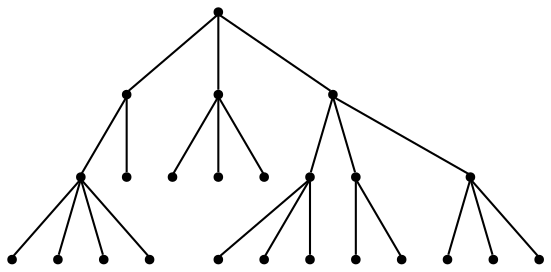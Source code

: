 graph {
  node [shape=point,comment="{\"directed\":false,\"doi\":\"10.1007/978-3-030-04414-5_2\",\"figure\":\"1 (2)\"}"]

  v0 [pos="639.9769659986375,1669.4241589824724"]
  v1 [pos="673.0770265934334,1625.0270155151081"]
  v2 [pos="628.2011223077893,1625.0270155151081"]
  v3 [pos="605.7600702296045,1625.0270155151081"]
  v4 [pos="650.6359109268308,1625.0270155151081"]
  v5 [pos="605.892365932625,1714.297446686025"]
  v6 [pos="575.8459006412046,1669.902338023089"]
  v7 [pos="516.143665245252,1714.297446686025"]
  v8 [pos="538.4482804247136,1669.902338023089"]
  v9 [pos="516.012402854019,1669.902338023089"]
  v10 [pos="493.5744427626448,1669.902338023089"]
  v11 [pos="478.7502180186724,1759.1696851935444"]
  v12 [pos="366.5594319413269,1714.297446686025"]
  v13 [pos="433.87432168158057,1669.4241589824724"]
  v14 [pos="456.17682254615386,1625.0270155151081"]
  v15 [pos="411.30301667829383,1625.0270155151081"]
  v16 [pos="433.7399355093283,1625.0270155151081"]
  v17 [pos="366.5594319413269,1669.4241589824724"]
  v18 [pos="351.46847763076846,1625.0270155151084"]
  v19 [pos="381.38574715453115,1625.0270155151081"]
  v20 [pos="299.24662472175294,1669.4241589824726"]
  v21 [pos="299.1143210701802,1625.0270155151081"]
  v22 [pos="276.6774022391458,1625.0270155151081"]
  v23 [pos="321.5543318880252,1625.0270155151081"]

  v0 -- v1 [id="-1",pos="639.9769659986375,1669.4241589824724 673.0770265934334,1625.0270155151081 673.0770265934334,1625.0270155151081 673.0770265934334,1625.0270155151081"]
  v20 -- v23 [id="-2",pos="299.24662472175294,1669.4241589824726 321.5543318880252,1625.0270155151081 321.5543318880252,1625.0270155151081 321.5543318880252,1625.0270155151081"]
  v20 -- v22 [id="-3",pos="299.24662472175294,1669.4241589824726 276.6774022391458,1625.0270155151081 276.6774022391458,1625.0270155151081 276.6774022391458,1625.0270155151081"]
  v20 -- v21 [id="-4",pos="299.24662472175294,1669.4241589824726 299.1143210701802,1625.0270155151081 299.1143210701802,1625.0270155151081 299.1143210701802,1625.0270155151081"]
  v12 -- v20 [id="-5",pos="366.5594319413269,1714.297446686025 299.24662472175294,1669.4241589824726 299.24662472175294,1669.4241589824726 299.24662472175294,1669.4241589824726"]
  v12 -- v13 [id="-6",pos="366.5594319413269,1714.297446686025 433.87432168158057,1669.4241589824724 433.87432168158057,1669.4241589824724 433.87432168158057,1669.4241589824724"]
  v12 -- v17 [id="-7",pos="366.5594319413269,1714.297446686025 366.5594319413269,1669.4241589824724 366.5594319413269,1669.4241589824724 366.5594319413269,1669.4241589824724"]
  v17 -- v19 [id="-8",pos="366.5594319413269,1669.4241589824724 381.38574715453115,1625.0270155151081 381.38574715453115,1625.0270155151081 381.38574715453115,1625.0270155151081"]
  v17 -- v18 [id="-9",pos="366.5594319413269,1669.4241589824724 351.46847763076846,1625.0270155151084 351.46847763076846,1625.0270155151084 351.46847763076846,1625.0270155151084"]
  v13 -- v16 [id="-10",pos="433.87432168158057,1669.4241589824724 433.7399355093283,1625.0270155151081 433.7399355093283,1625.0270155151081 433.7399355093283,1625.0270155151081"]
  v13 -- v15 [id="-11",pos="433.87432168158057,1669.4241589824724 411.30301667829383,1625.0270155151081 411.30301667829383,1625.0270155151081 411.30301667829383,1625.0270155151081"]
  v13 -- v14 [id="-12",pos="433.87432168158057,1669.4241589824724 456.17682254615386,1625.0270155151081 456.17682254615386,1625.0270155151081 456.17682254615386,1625.0270155151081"]
  v11 -- v5 [id="-13",pos="478.7502180186724,1759.1696851935444 605.892365932625,1714.297446686025 605.892365932625,1714.297446686025 605.892365932625,1714.297446686025"]
  v11 -- v7 [id="-14",pos="478.7502180186724,1759.1696851935444 516.143665245252,1714.297446686025 516.143665245252,1714.297446686025 516.143665245252,1714.297446686025"]
  v11 -- v12 [id="-15",pos="478.7502180186724,1759.1696851935444 366.5594319413269,1714.297446686025 366.5594319413269,1714.297446686025 366.5594319413269,1714.297446686025"]
  v7 -- v10 [id="-16",pos="516.143665245252,1714.297446686025 493.5744427626448,1669.902338023089 493.5744427626448,1669.902338023089 493.5744427626448,1669.902338023089"]
  v7 -- v9 [id="-17",pos="516.143665245252,1714.297446686025 516.012402854019,1669.902338023089 516.012402854019,1669.902338023089 516.012402854019,1669.902338023089"]
  v7 -- v8 [id="-18",pos="516.143665245252,1714.297446686025 538.4482804247136,1669.902338023089 538.4482804247136,1669.902338023089 538.4482804247136,1669.902338023089"]
  v5 -- v0 [id="-19",pos="605.892365932625,1714.297446686025 639.9769659986375,1669.4241589824724 639.9769659986375,1669.4241589824724 639.9769659986375,1669.4241589824724"]
  v5 -- v6 [id="-20",pos="605.892365932625,1714.297446686025 575.8459006412046,1669.902338023089 575.8459006412046,1669.902338023089 575.8459006412046,1669.902338023089"]
  v0 -- v4 [id="-21",pos="639.9769659986375,1669.4241589824724 650.6359109268308,1625.0270155151081 650.6359109268308,1625.0270155151081 650.6359109268308,1625.0270155151081"]
  v0 -- v3 [id="-22",pos="639.9769659986375,1669.4241589824724 605.7600702296045,1625.0270155151081 605.7600702296045,1625.0270155151081 605.7600702296045,1625.0270155151081"]
  v0 -- v2 [id="-23",pos="639.9769659986375,1669.4241589824724 628.2011223077893,1625.0270155151081 628.2011223077893,1625.0270155151081 628.2011223077893,1625.0270155151081"]
}